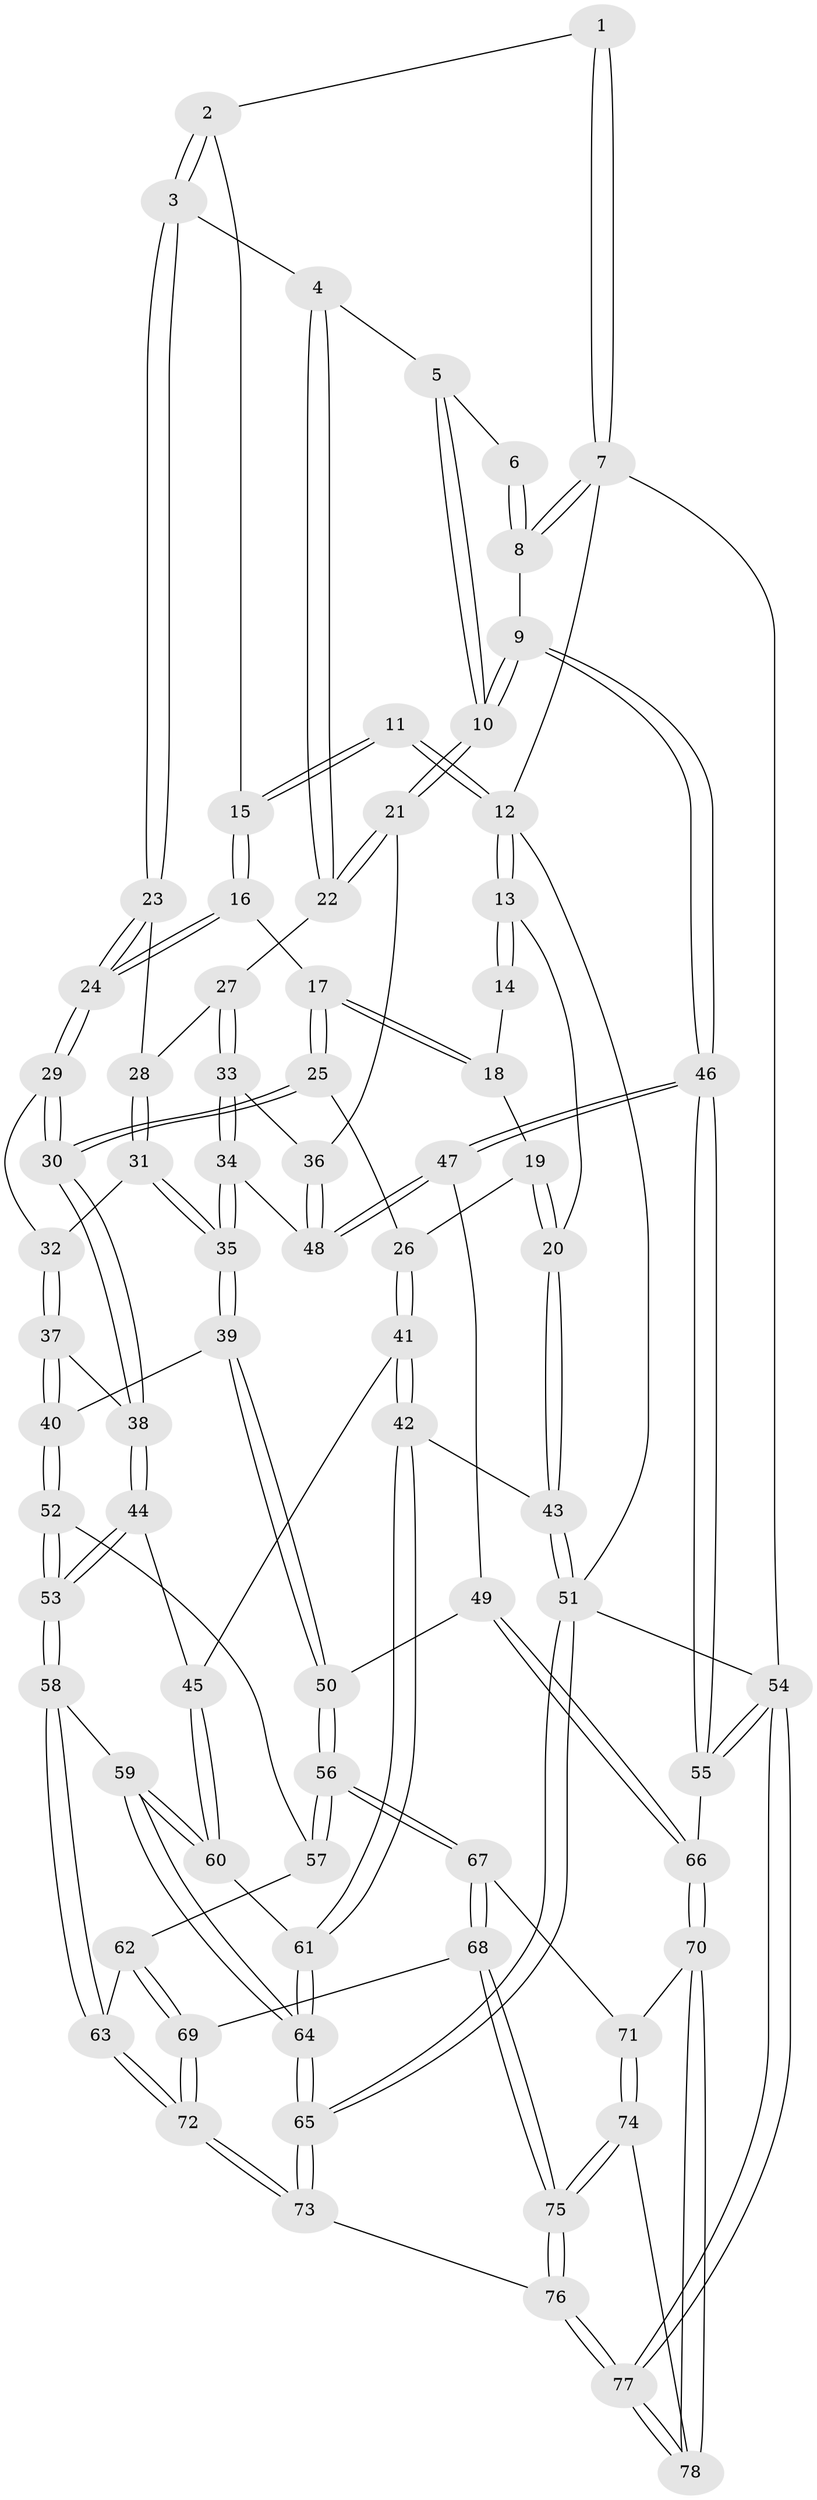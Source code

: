// coarse degree distribution, {3: 0.06521739130434782, 4: 0.4782608695652174, 5: 0.2826086956521739, 2: 0.043478260869565216, 6: 0.13043478260869565}
// Generated by graph-tools (version 1.1) at 2025/24/03/03/25 07:24:35]
// undirected, 78 vertices, 192 edges
graph export_dot {
graph [start="1"]
  node [color=gray90,style=filled];
  1 [pos="+1+0"];
  2 [pos="+0.4383241363134794+0"];
  3 [pos="+0.6182178069390257+0.0878193366198167"];
  4 [pos="+0.6617443390824196+0.09987589338133626"];
  5 [pos="+0.7894772285491967+0.09133117833811136"];
  6 [pos="+0.8247327774292801+0.0692381782362264"];
  7 [pos="+1+0"];
  8 [pos="+1+0.245847149321052"];
  9 [pos="+1+0.30117239829076237"];
  10 [pos="+0.9487207843327969+0.31208744882841344"];
  11 [pos="+0.36134087064552345+0"];
  12 [pos="+0+0"];
  13 [pos="+0+0.09410502070174825"];
  14 [pos="+0.050332043802071055+0.12719265432671015"];
  15 [pos="+0.3959498525394386+0"];
  16 [pos="+0.37065233786228885+0"];
  17 [pos="+0.31080173624250107+0.08364236387377584"];
  18 [pos="+0.12712557645129746+0.1642368395571301"];
  19 [pos="+0.08720124023256513+0.21938167975017792"];
  20 [pos="+0+0.35616692501401975"];
  21 [pos="+0.9286747641448183+0.3172897470708313"];
  22 [pos="+0.812983515181322+0.27044379745943414"];
  23 [pos="+0.6153954841417761+0.22977138677372277"];
  24 [pos="+0.48962263266939476+0.31396629340289905"];
  25 [pos="+0.2823815953604193+0.28142374168880413"];
  26 [pos="+0.2469278975314396+0.314043820178385"];
  27 [pos="+0.6773659238423297+0.29956212833128343"];
  28 [pos="+0.6326784042074534+0.26584310964447594"];
  29 [pos="+0.4874141639724443+0.31908715016887135"];
  30 [pos="+0.41561692546550344+0.3716073341576651"];
  31 [pos="+0.6024111823806518+0.3366425153541659"];
  32 [pos="+0.549919881641484+0.36151306795815413"];
  33 [pos="+0.7127067555774457+0.42585857302917995"];
  34 [pos="+0.6683962796914394+0.4792877099574602"];
  35 [pos="+0.6563741662919127+0.48656169505229163"];
  36 [pos="+0.8611637419917151+0.37412376261812663"];
  37 [pos="+0.5748486671890718+0.5137739658746036"];
  38 [pos="+0.4414330793345015+0.4998350824057045"];
  39 [pos="+0.6259078149017223+0.5154836913913965"];
  40 [pos="+0.5805669887259578+0.5158803615592555"];
  41 [pos="+0.09998197417469398+0.501458233616796"];
  42 [pos="+0.08256797622051161+0.5067633352341456"];
  43 [pos="+0+0.49227378826692086"];
  44 [pos="+0.3915538231972595+0.5417776072266676"];
  45 [pos="+0.3096926300288675+0.5633378965380734"];
  46 [pos="+1+0.58931099099017"];
  47 [pos="+0.866672187106847+0.6176563197198445"];
  48 [pos="+0.8303465469702245+0.544148457536242"];
  49 [pos="+0.7968033148008196+0.6772613418520006"];
  50 [pos="+0.7210247989308042+0.6915695873028366"];
  51 [pos="+0+1"];
  52 [pos="+0.5227336865242327+0.7031191180927018"];
  53 [pos="+0.46988372068012335+0.7080812278613928"];
  54 [pos="+1+1"];
  55 [pos="+1+0.6372724455102265"];
  56 [pos="+0.6826352019821315+0.7509876919132326"];
  57 [pos="+0.5346769958497137+0.710599899045545"];
  58 [pos="+0.43148999311371394+0.7497735358268316"];
  59 [pos="+0.33345339984083106+0.7369196804363921"];
  60 [pos="+0.3231915824937306+0.7188301006261568"];
  61 [pos="+0.1637399048292063+0.7239651331073882"];
  62 [pos="+0.5312865234213426+0.7905183302934445"];
  63 [pos="+0.4409381018739076+0.7956581015868556"];
  64 [pos="+0.15725869904232376+1"];
  65 [pos="+0.13405796774638729+1"];
  66 [pos="+0.9013457269680882+0.8265171896887447"];
  67 [pos="+0.6809681001724968+0.7879030229766308"];
  68 [pos="+0.5754538453867422+0.8608289417818452"];
  69 [pos="+0.5536939403130252+0.8588180023720633"];
  70 [pos="+0.8846042590458134+0.8723938559481823"];
  71 [pos="+0.6891780012158553+0.8004789406299034"];
  72 [pos="+0.4484359104409594+0.8831498498470066"];
  73 [pos="+0.21141323268547807+1"];
  74 [pos="+0.7202460113775307+0.956687685799961"];
  75 [pos="+0.6383089568339799+1"];
  76 [pos="+0.619421656453875+1"];
  77 [pos="+1+1"];
  78 [pos="+0.8872358839420718+0.908137523879143"];
  1 -- 2;
  1 -- 7;
  1 -- 7;
  2 -- 3;
  2 -- 3;
  2 -- 15;
  3 -- 4;
  3 -- 23;
  3 -- 23;
  4 -- 5;
  4 -- 22;
  4 -- 22;
  5 -- 6;
  5 -- 10;
  5 -- 10;
  6 -- 8;
  6 -- 8;
  7 -- 8;
  7 -- 8;
  7 -- 12;
  7 -- 54;
  8 -- 9;
  9 -- 10;
  9 -- 10;
  9 -- 46;
  9 -- 46;
  10 -- 21;
  10 -- 21;
  11 -- 12;
  11 -- 12;
  11 -- 15;
  11 -- 15;
  12 -- 13;
  12 -- 13;
  12 -- 51;
  13 -- 14;
  13 -- 14;
  13 -- 20;
  14 -- 18;
  15 -- 16;
  15 -- 16;
  16 -- 17;
  16 -- 24;
  16 -- 24;
  17 -- 18;
  17 -- 18;
  17 -- 25;
  17 -- 25;
  18 -- 19;
  19 -- 20;
  19 -- 20;
  19 -- 26;
  20 -- 43;
  20 -- 43;
  21 -- 22;
  21 -- 22;
  21 -- 36;
  22 -- 27;
  23 -- 24;
  23 -- 24;
  23 -- 28;
  24 -- 29;
  24 -- 29;
  25 -- 26;
  25 -- 30;
  25 -- 30;
  26 -- 41;
  26 -- 41;
  27 -- 28;
  27 -- 33;
  27 -- 33;
  28 -- 31;
  28 -- 31;
  29 -- 30;
  29 -- 30;
  29 -- 32;
  30 -- 38;
  30 -- 38;
  31 -- 32;
  31 -- 35;
  31 -- 35;
  32 -- 37;
  32 -- 37;
  33 -- 34;
  33 -- 34;
  33 -- 36;
  34 -- 35;
  34 -- 35;
  34 -- 48;
  35 -- 39;
  35 -- 39;
  36 -- 48;
  36 -- 48;
  37 -- 38;
  37 -- 40;
  37 -- 40;
  38 -- 44;
  38 -- 44;
  39 -- 40;
  39 -- 50;
  39 -- 50;
  40 -- 52;
  40 -- 52;
  41 -- 42;
  41 -- 42;
  41 -- 45;
  42 -- 43;
  42 -- 61;
  42 -- 61;
  43 -- 51;
  43 -- 51;
  44 -- 45;
  44 -- 53;
  44 -- 53;
  45 -- 60;
  45 -- 60;
  46 -- 47;
  46 -- 47;
  46 -- 55;
  46 -- 55;
  47 -- 48;
  47 -- 48;
  47 -- 49;
  49 -- 50;
  49 -- 66;
  49 -- 66;
  50 -- 56;
  50 -- 56;
  51 -- 65;
  51 -- 65;
  51 -- 54;
  52 -- 53;
  52 -- 53;
  52 -- 57;
  53 -- 58;
  53 -- 58;
  54 -- 55;
  54 -- 55;
  54 -- 77;
  54 -- 77;
  55 -- 66;
  56 -- 57;
  56 -- 57;
  56 -- 67;
  56 -- 67;
  57 -- 62;
  58 -- 59;
  58 -- 63;
  58 -- 63;
  59 -- 60;
  59 -- 60;
  59 -- 64;
  59 -- 64;
  60 -- 61;
  61 -- 64;
  61 -- 64;
  62 -- 63;
  62 -- 69;
  62 -- 69;
  63 -- 72;
  63 -- 72;
  64 -- 65;
  64 -- 65;
  65 -- 73;
  65 -- 73;
  66 -- 70;
  66 -- 70;
  67 -- 68;
  67 -- 68;
  67 -- 71;
  68 -- 69;
  68 -- 75;
  68 -- 75;
  69 -- 72;
  69 -- 72;
  70 -- 71;
  70 -- 78;
  70 -- 78;
  71 -- 74;
  71 -- 74;
  72 -- 73;
  72 -- 73;
  73 -- 76;
  74 -- 75;
  74 -- 75;
  74 -- 78;
  75 -- 76;
  75 -- 76;
  76 -- 77;
  76 -- 77;
  77 -- 78;
  77 -- 78;
}
